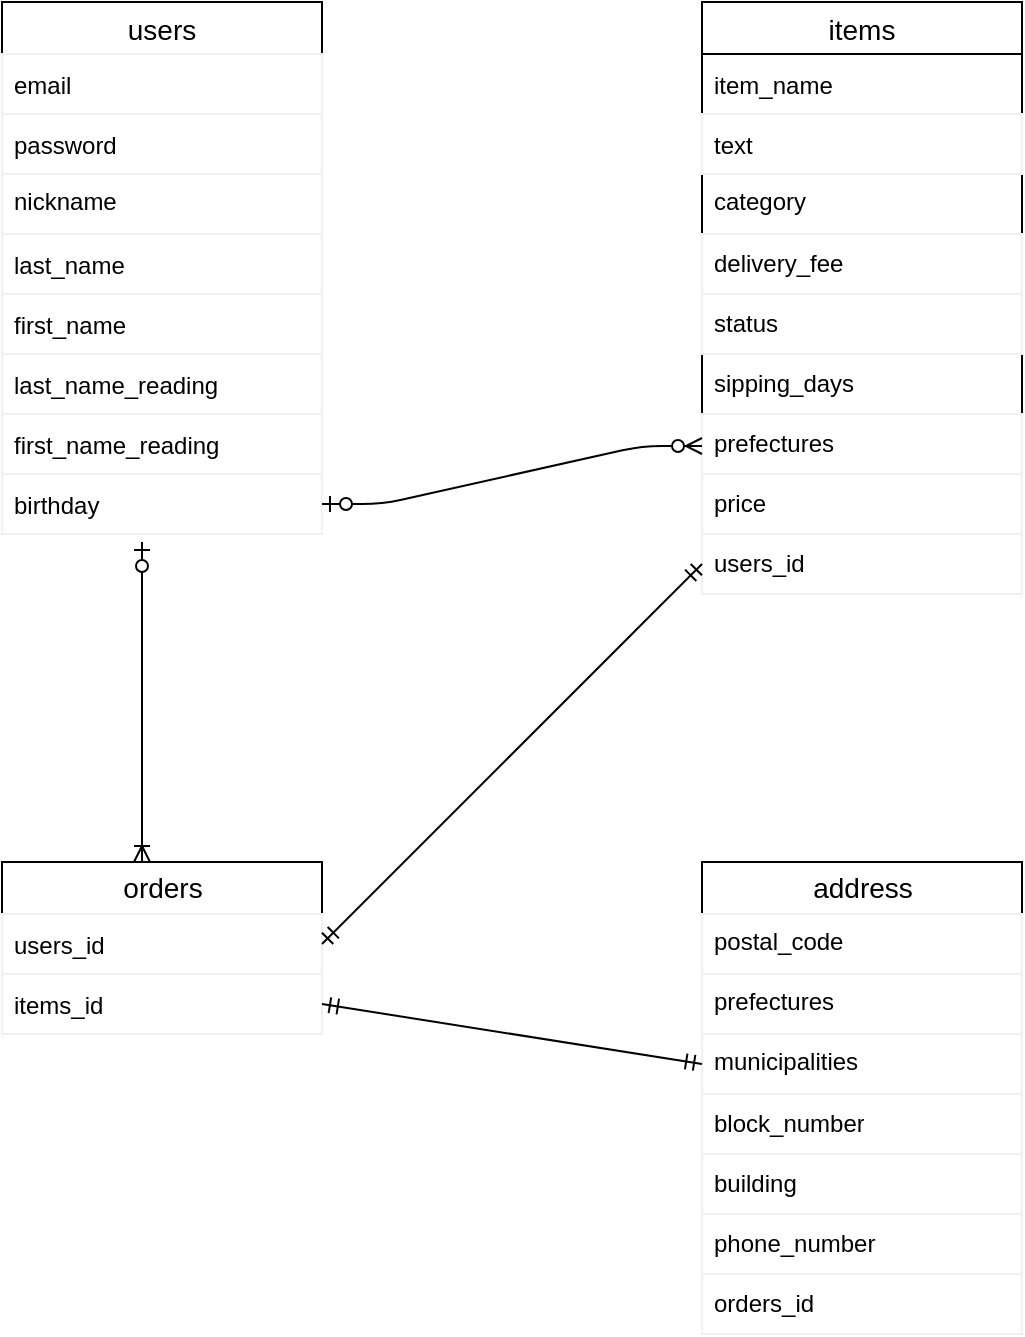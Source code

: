 <mxfile>
    <diagram id="2EJfThh7-gFmP2V-oK-M" name="ページ1">
        <mxGraphModel dx="260" dy="433" grid="1" gridSize="10" guides="1" tooltips="1" connect="1" arrows="1" fold="1" page="1" pageScale="1" pageWidth="827" pageHeight="1169" math="0" shadow="0">
            <root>
                <mxCell id="0"/>
                <mxCell id="1" parent="0"/>
                <mxCell id="15" value="users" style="swimlane;fontStyle=0;childLayout=stackLayout;horizontal=1;startSize=26;horizontalStack=0;resizeParent=1;resizeParentMax=0;resizeLast=0;collapsible=1;marginBottom=0;align=center;fontSize=14;" vertex="1" parent="1">
                    <mxGeometry x="30" y="50" width="160" height="266" as="geometry"/>
                </mxCell>
                <mxCell id="17" value="email" style="text;fillColor=none;spacingLeft=4;spacingRight=4;overflow=hidden;rotatable=0;points=[[0,0.5],[1,0.5]];portConstraint=eastwest;fontSize=12;verticalAlign=middle;strokeColor=#f0f0f0;" vertex="1" parent="15">
                    <mxGeometry y="26" width="160" height="30" as="geometry"/>
                </mxCell>
                <mxCell id="20" value="password" style="text;fillColor=none;spacingLeft=4;spacingRight=4;overflow=hidden;rotatable=0;points=[[0,0.5],[1,0.5]];portConstraint=eastwest;fontSize=12;verticalAlign=middle;strokeColor=#f0f0f0;" vertex="1" parent="15">
                    <mxGeometry y="56" width="160" height="30" as="geometry"/>
                </mxCell>
                <mxCell id="16" value="nickname" style="text;fillColor=none;spacingLeft=4;spacingRight=4;overflow=hidden;rotatable=0;points=[[0,0.5],[1,0.5]];portConstraint=eastwest;fontSize=12;align=left;strokeColor=#f0f0f0;" vertex="1" parent="15">
                    <mxGeometry y="86" width="160" height="30" as="geometry"/>
                </mxCell>
                <mxCell id="19" value="last_name" style="text;fillColor=none;spacingLeft=4;spacingRight=4;overflow=hidden;rotatable=0;points=[[0,0.5],[1,0.5]];portConstraint=eastwest;fontSize=12;verticalAlign=middle;strokeColor=#f0f0f0;" vertex="1" parent="15">
                    <mxGeometry y="116" width="160" height="30" as="geometry"/>
                </mxCell>
                <mxCell id="30" value="first_name" style="text;fillColor=none;spacingLeft=4;spacingRight=4;overflow=hidden;rotatable=0;points=[[0,0.5],[1,0.5]];portConstraint=eastwest;fontSize=12;align=left;verticalAlign=middle;strokeColor=#f0f0f0;" vertex="1" parent="15">
                    <mxGeometry y="146" width="160" height="30" as="geometry"/>
                </mxCell>
                <mxCell id="22" value="last_name_reading" style="text;fillColor=none;spacingLeft=4;spacingRight=4;overflow=hidden;rotatable=0;points=[[0,0.5],[1,0.5]];portConstraint=eastwest;fontSize=12;verticalAlign=middle;strokeColor=#f0f0f0;" vertex="1" parent="15">
                    <mxGeometry y="176" width="160" height="30" as="geometry"/>
                </mxCell>
                <mxCell id="32" value="first_name_reading" style="text;fillColor=none;spacingLeft=4;spacingRight=4;overflow=hidden;rotatable=0;points=[[0,0.5],[1,0.5]];portConstraint=eastwest;fontSize=12;align=left;verticalAlign=middle;strokeColor=#f0f0f0;" vertex="1" parent="15">
                    <mxGeometry y="206" width="160" height="30" as="geometry"/>
                </mxCell>
                <mxCell id="24" value="birthday" style="text;fillColor=none;spacingLeft=4;spacingRight=4;overflow=hidden;rotatable=0;points=[[0,0.5],[1,0.5]];portConstraint=eastwest;fontSize=12;verticalAlign=middle;strokeColor=#f0f0f0;" vertex="1" parent="15">
                    <mxGeometry y="236" width="160" height="30" as="geometry"/>
                </mxCell>
                <mxCell id="25" value="items" style="swimlane;fontStyle=0;childLayout=stackLayout;horizontal=1;startSize=26;horizontalStack=0;resizeParent=1;resizeParentMax=0;resizeLast=0;collapsible=1;marginBottom=0;align=center;fontSize=14;" vertex="1" parent="1">
                    <mxGeometry x="380" y="50" width="160" height="296" as="geometry"/>
                </mxCell>
                <mxCell id="33" value="item_name" style="text;spacingLeft=4;spacingRight=4;overflow=hidden;rotatable=0;points=[[0,0.5],[1,0.5]];portConstraint=eastwest;fontSize=12;align=left;verticalAlign=middle;" vertex="1" parent="25">
                    <mxGeometry y="26" width="160" height="30" as="geometry"/>
                </mxCell>
                <mxCell id="35" value="text" style="text;fillColor=none;spacingLeft=4;spacingRight=4;overflow=hidden;rotatable=0;points=[[0,0.5],[1,0.5]];portConstraint=eastwest;fontSize=12;align=left;verticalAlign=middle;strokeColor=#f0f0f0;" vertex="1" parent="25">
                    <mxGeometry y="56" width="160" height="30" as="geometry"/>
                </mxCell>
                <mxCell id="28" value="category" style="text;strokeColor=none;fillColor=none;spacingLeft=4;spacingRight=4;overflow=hidden;rotatable=0;points=[[0,0.5],[1,0.5]];portConstraint=eastwest;fontSize=12;" vertex="1" parent="25">
                    <mxGeometry y="86" width="160" height="30" as="geometry"/>
                </mxCell>
                <mxCell id="38" value="delivery_fee" style="text;fillColor=none;spacingLeft=4;spacingRight=4;overflow=hidden;rotatable=0;points=[[0,0.5],[1,0.5]];portConstraint=eastwest;fontSize=12;align=left;verticalAlign=middle;html=1;strokeColor=#f0f0f0;" vertex="1" parent="25">
                    <mxGeometry y="116" width="160" height="30" as="geometry"/>
                </mxCell>
                <mxCell id="37" value="status" style="text;fillColor=none;spacingLeft=4;spacingRight=4;overflow=hidden;rotatable=0;points=[[0,0.5],[1,0.5]];portConstraint=eastwest;fontSize=12;align=left;verticalAlign=middle;html=1;strokeColor=#f0f0f0;" vertex="1" parent="25">
                    <mxGeometry y="146" width="160" height="30" as="geometry"/>
                </mxCell>
                <mxCell id="39" value="sipping_days" style="text;strokeColor=none;fillColor=none;spacingLeft=4;spacingRight=4;overflow=hidden;rotatable=0;points=[[0,0.5],[1,0.5]];portConstraint=eastwest;fontSize=12;align=left;verticalAlign=middle;html=1;" vertex="1" parent="25">
                    <mxGeometry y="176" width="160" height="30" as="geometry"/>
                </mxCell>
                <mxCell id="41" value="prefectures" style="text;fillColor=none;spacingLeft=4;spacingRight=4;overflow=hidden;rotatable=0;points=[[0,0.5],[1,0.5]];portConstraint=eastwest;fontSize=12;align=left;verticalAlign=middle;html=1;strokeColor=#f0f0f0;" vertex="1" parent="25">
                    <mxGeometry y="206" width="160" height="30" as="geometry"/>
                </mxCell>
                <mxCell id="44" value="price" style="text;fillColor=none;spacingLeft=4;spacingRight=4;overflow=hidden;rotatable=0;points=[[0,0.5],[1,0.5]];portConstraint=eastwest;fontSize=12;align=left;verticalAlign=middle;html=1;strokeColor=#f0f0f0;" vertex="1" parent="25">
                    <mxGeometry y="236" width="160" height="30" as="geometry"/>
                </mxCell>
                <mxCell id="42" value="users_id" style="text;fillColor=none;spacingLeft=4;spacingRight=4;overflow=hidden;rotatable=0;points=[[0,0.5],[1,0.5]];portConstraint=eastwest;fontSize=12;align=left;verticalAlign=middle;html=1;strokeColor=#f0f0f0;" vertex="1" parent="25">
                    <mxGeometry y="266" width="160" height="30" as="geometry"/>
                </mxCell>
                <mxCell id="58" value="orders" style="swimlane;fontStyle=0;childLayout=stackLayout;horizontal=1;startSize=26;horizontalStack=0;resizeParent=1;resizeParentMax=0;resizeLast=0;collapsible=1;marginBottom=0;align=center;fontSize=14;html=1;" vertex="1" parent="1">
                    <mxGeometry x="30" y="480" width="160" height="86" as="geometry"/>
                </mxCell>
                <mxCell id="59" value="users_id" style="text;fillColor=none;spacingLeft=4;spacingRight=4;overflow=hidden;rotatable=0;points=[[0,0.5],[1,0.5]];portConstraint=eastwest;fontSize=12;verticalAlign=middle;strokeColor=#f0f0f0;" vertex="1" parent="58">
                    <mxGeometry y="26" width="160" height="30" as="geometry"/>
                </mxCell>
                <mxCell id="60" value="items_id" style="text;fillColor=none;spacingLeft=4;spacingRight=4;overflow=hidden;rotatable=0;points=[[0,0.5],[1,0.5]];portConstraint=eastwest;fontSize=12;align=left;verticalAlign=middle;strokeColor=#f0f0f0;" vertex="1" parent="58">
                    <mxGeometry y="56" width="160" height="30" as="geometry"/>
                </mxCell>
                <mxCell id="62" value="address" style="swimlane;fontStyle=0;childLayout=stackLayout;horizontal=1;startSize=26;horizontalStack=0;resizeParent=1;resizeParentMax=0;resizeLast=0;collapsible=1;marginBottom=0;align=center;fontSize=14;html=1;" vertex="1" parent="1">
                    <mxGeometry x="380" y="480" width="160" height="236" as="geometry"/>
                </mxCell>
                <mxCell id="63" value="postal_code" style="text;fillColor=none;spacingLeft=4;spacingRight=4;overflow=hidden;rotatable=0;points=[[0,0.5],[1,0.5]];portConstraint=eastwest;fontSize=12;strokeColor=#f0f0f0;" vertex="1" parent="62">
                    <mxGeometry y="26" width="160" height="30" as="geometry"/>
                </mxCell>
                <mxCell id="64" value="prefectures" style="text;fillColor=none;spacingLeft=4;spacingRight=4;overflow=hidden;rotatable=0;points=[[0,0.5],[1,0.5]];portConstraint=eastwest;fontSize=12;strokeColor=#f0f0f0;" vertex="1" parent="62">
                    <mxGeometry y="56" width="160" height="30" as="geometry"/>
                </mxCell>
                <mxCell id="65" value="municipalities" style="text;fillColor=none;spacingLeft=4;spacingRight=4;overflow=hidden;rotatable=0;points=[[0,0.5],[1,0.5]];portConstraint=eastwest;fontSize=12;strokeColor=#f0f0f0;" vertex="1" parent="62">
                    <mxGeometry y="86" width="160" height="30" as="geometry"/>
                </mxCell>
                <mxCell id="66" value="block_number" style="text;fillColor=none;spacingLeft=4;spacingRight=4;overflow=hidden;rotatable=0;points=[[0,0.5],[1,0.5]];portConstraint=eastwest;fontSize=12;align=left;verticalAlign=middle;html=1;strokeColor=#f0f0f0;" vertex="1" parent="62">
                    <mxGeometry y="116" width="160" height="30" as="geometry"/>
                </mxCell>
                <mxCell id="68" value="building" style="text;fillColor=none;spacingLeft=4;spacingRight=4;overflow=hidden;rotatable=0;points=[[0,0.5],[1,0.5]];portConstraint=eastwest;fontSize=12;align=left;verticalAlign=middle;html=1;strokeColor=#f0f0f0;" vertex="1" parent="62">
                    <mxGeometry y="146" width="160" height="30" as="geometry"/>
                </mxCell>
                <mxCell id="67" value="phone_number" style="text;fillColor=none;spacingLeft=4;spacingRight=4;overflow=hidden;rotatable=0;points=[[0,0.5],[1,0.5]];portConstraint=eastwest;fontSize=12;align=left;verticalAlign=middle;html=1;strokeColor=#f0f0f0;" vertex="1" parent="62">
                    <mxGeometry y="176" width="160" height="30" as="geometry"/>
                </mxCell>
                <mxCell id="70" value="orders_id" style="text;fillColor=none;spacingLeft=4;spacingRight=4;overflow=hidden;rotatable=0;points=[[0,0.5],[1,0.5]];portConstraint=eastwest;fontSize=12;align=left;verticalAlign=middle;html=1;strokeColor=#f0f0f0;" vertex="1" parent="62">
                    <mxGeometry y="206" width="160" height="30" as="geometry"/>
                </mxCell>
                <mxCell id="75" value="" style="edgeStyle=entityRelationEdgeStyle;fontSize=12;html=1;endArrow=ERzeroToMany;startArrow=ERzeroToOne;exitX=1;exitY=0.5;exitDx=0;exitDy=0;entryX=0;entryY=0.75;entryDx=0;entryDy=0;" edge="1" parent="1" source="24" target="25">
                    <mxGeometry width="100" height="100" relative="1" as="geometry">
                        <mxPoint x="210" y="380" as="sourcePoint"/>
                        <mxPoint x="310" y="280" as="targetPoint"/>
                    </mxGeometry>
                </mxCell>
                <mxCell id="85" value="" style="fontSize=12;html=1;endArrow=ERoneToMany;startArrow=ERzeroToOne;" edge="1" parent="1">
                    <mxGeometry width="100" height="100" relative="1" as="geometry">
                        <mxPoint x="100" y="320" as="sourcePoint"/>
                        <mxPoint x="100" y="480" as="targetPoint"/>
                    </mxGeometry>
                </mxCell>
                <mxCell id="87" value="" style="fontSize=12;html=1;endArrow=ERmandOne;startArrow=ERmandOne;exitX=1;exitY=0.5;exitDx=0;exitDy=0;entryX=0;entryY=0.5;entryDx=0;entryDy=0;" edge="1" parent="1" source="60" target="65">
                    <mxGeometry width="100" height="100" relative="1" as="geometry">
                        <mxPoint x="220" y="530" as="sourcePoint"/>
                        <mxPoint x="320" y="430" as="targetPoint"/>
                    </mxGeometry>
                </mxCell>
                <mxCell id="88" value="" style="fontSize=12;html=1;endArrow=ERmandOne;startArrow=ERmandOne;entryX=0;entryY=0.5;entryDx=0;entryDy=0;exitX=1;exitY=0.5;exitDx=0;exitDy=0;" edge="1" parent="1" source="59" target="42">
                    <mxGeometry width="100" height="100" relative="1" as="geometry">
                        <mxPoint x="200" y="500" as="sourcePoint"/>
                        <mxPoint x="300" y="400" as="targetPoint"/>
                    </mxGeometry>
                </mxCell>
            </root>
        </mxGraphModel>
    </diagram>
</mxfile>